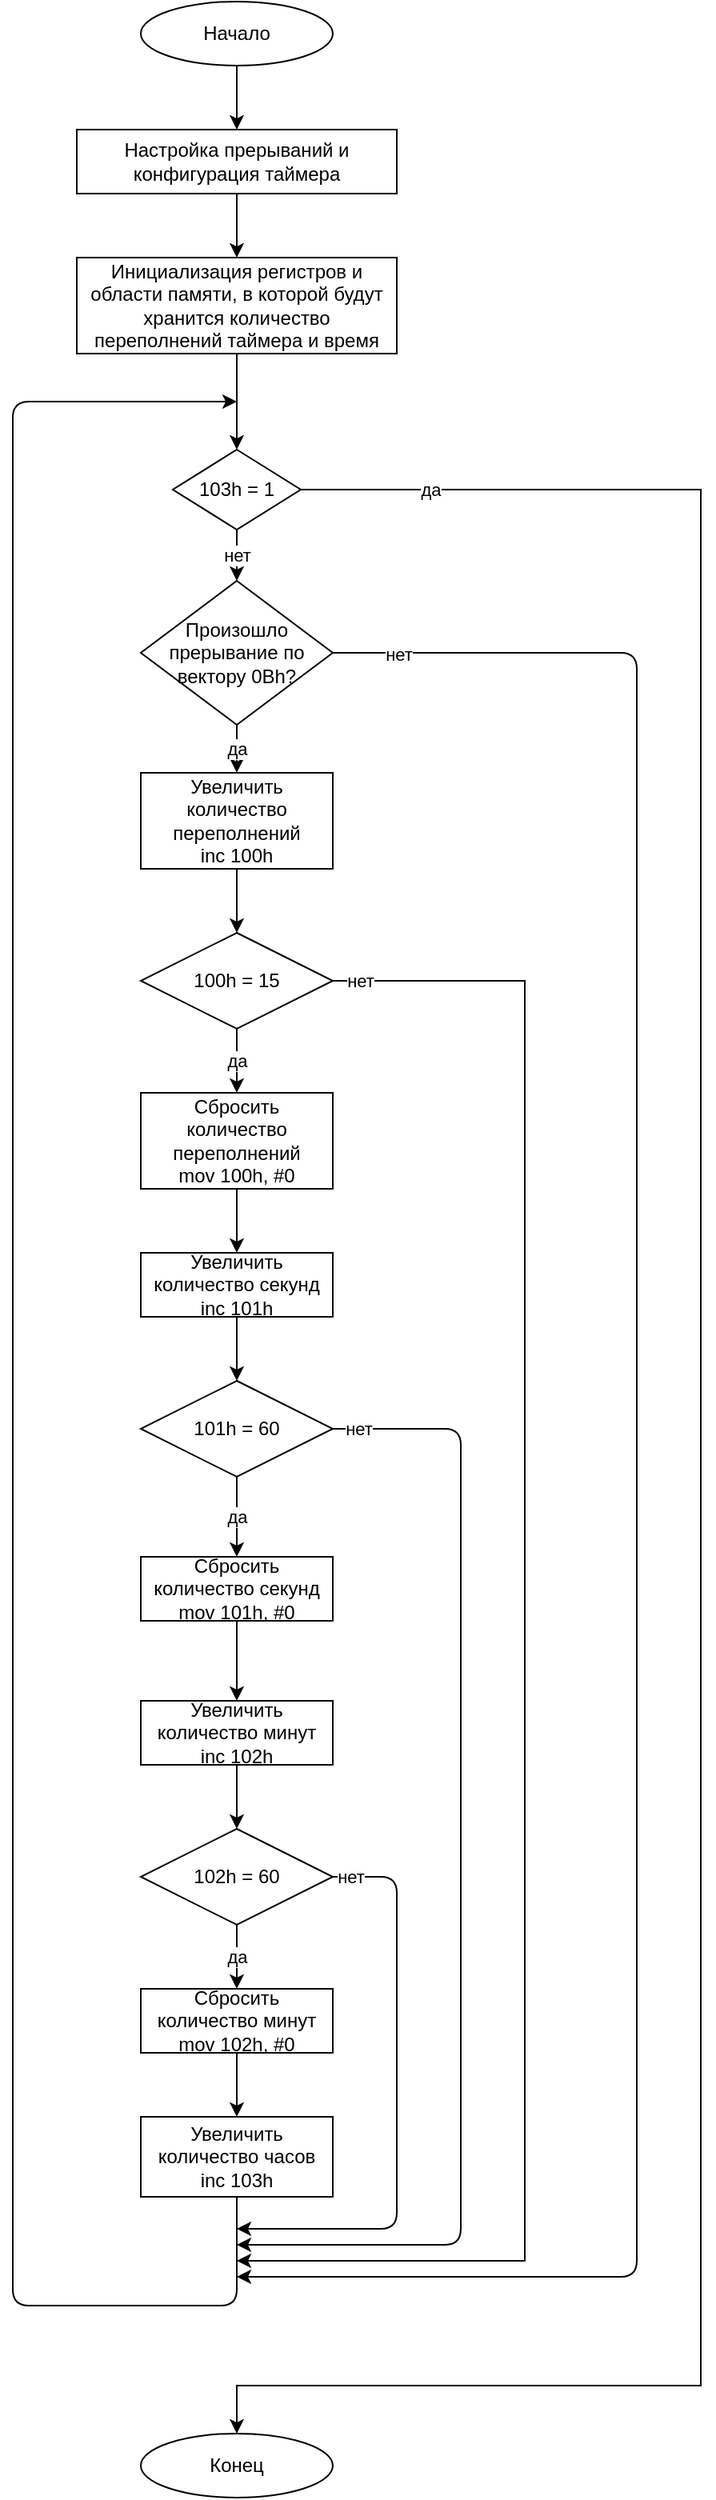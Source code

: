 <mxfile version="12.9.11" type="device"><diagram id="zWCmonJ7BOJjlpDsWesA" name="Page-1"><mxGraphModel dx="583" dy="627" grid="1" gridSize="10" guides="1" tooltips="1" connect="1" arrows="1" fold="1" page="1" pageScale="1" pageWidth="827" pageHeight="1169" math="0" shadow="0"><root><mxCell id="0"/><mxCell id="1" parent="0"/><mxCell id="cJqU1IqZq4EF8FkKjjTN-14" value="" style="edgeStyle=orthogonalEdgeStyle;rounded=0;orthogonalLoop=1;jettySize=auto;html=1;" edge="1" parent="1" source="cJqU1IqZq4EF8FkKjjTN-1" target="cJqU1IqZq4EF8FkKjjTN-2"><mxGeometry relative="1" as="geometry"/></mxCell><mxCell id="cJqU1IqZq4EF8FkKjjTN-1" value="Начало" style="ellipse;whiteSpace=wrap;html=1;" vertex="1" parent="1"><mxGeometry x="360" y="40" width="120" height="40" as="geometry"/></mxCell><mxCell id="cJqU1IqZq4EF8FkKjjTN-15" value="" style="edgeStyle=orthogonalEdgeStyle;rounded=0;orthogonalLoop=1;jettySize=auto;html=1;" edge="1" parent="1" source="cJqU1IqZq4EF8FkKjjTN-2" target="cJqU1IqZq4EF8FkKjjTN-3"><mxGeometry relative="1" as="geometry"/></mxCell><mxCell id="cJqU1IqZq4EF8FkKjjTN-2" value="Настройка прерываний и конфигурация таймера" style="rounded=0;whiteSpace=wrap;html=1;" vertex="1" parent="1"><mxGeometry x="320" y="120" width="200" height="40" as="geometry"/></mxCell><mxCell id="cJqU1IqZq4EF8FkKjjTN-54" value="" style="edgeStyle=orthogonalEdgeStyle;rounded=0;orthogonalLoop=1;jettySize=auto;html=1;" edge="1" parent="1" source="cJqU1IqZq4EF8FkKjjTN-3" target="cJqU1IqZq4EF8FkKjjTN-51"><mxGeometry relative="1" as="geometry"><mxPoint x="420" y="340.0" as="targetPoint"/></mxGeometry></mxCell><mxCell id="cJqU1IqZq4EF8FkKjjTN-3" value="Инициализация регистров и области памяти, в которой будут хранится количество переполнений таймера и время" style="rounded=0;whiteSpace=wrap;html=1;" vertex="1" parent="1"><mxGeometry x="320" y="200" width="200" height="60" as="geometry"/></mxCell><mxCell id="cJqU1IqZq4EF8FkKjjTN-21" value="да" style="edgeStyle=orthogonalEdgeStyle;rounded=0;orthogonalLoop=1;jettySize=auto;html=1;" edge="1" parent="1" source="cJqU1IqZq4EF8FkKjjTN-4" target="cJqU1IqZq4EF8FkKjjTN-18"><mxGeometry relative="1" as="geometry"/></mxCell><mxCell id="cJqU1IqZq4EF8FkKjjTN-4" value="Произошло прерывание по вектору 0Bh?" style="rhombus;whiteSpace=wrap;html=1;" vertex="1" parent="1"><mxGeometry x="360" y="402" width="120" height="90" as="geometry"/></mxCell><mxCell id="cJqU1IqZq4EF8FkKjjTN-31" value="" style="edgeStyle=orthogonalEdgeStyle;rounded=0;orthogonalLoop=1;jettySize=auto;html=1;" edge="1" parent="1" source="cJqU1IqZq4EF8FkKjjTN-6" target="cJqU1IqZq4EF8FkKjjTN-8"><mxGeometry relative="1" as="geometry"/></mxCell><mxCell id="cJqU1IqZq4EF8FkKjjTN-6" value="Увеличить количество секунд&lt;br&gt;inc 101h" style="rounded=0;whiteSpace=wrap;html=1;" vertex="1" parent="1"><mxGeometry x="360" y="822" width="120" height="40" as="geometry"/></mxCell><mxCell id="cJqU1IqZq4EF8FkKjjTN-34" value="да" style="edgeStyle=orthogonalEdgeStyle;rounded=0;orthogonalLoop=1;jettySize=auto;html=1;" edge="1" parent="1" source="cJqU1IqZq4EF8FkKjjTN-8" target="cJqU1IqZq4EF8FkKjjTN-12"><mxGeometry relative="1" as="geometry"/></mxCell><mxCell id="cJqU1IqZq4EF8FkKjjTN-8" value="101h = 60" style="rhombus;whiteSpace=wrap;html=1;" vertex="1" parent="1"><mxGeometry x="360" y="902" width="120" height="60" as="geometry"/></mxCell><mxCell id="cJqU1IqZq4EF8FkKjjTN-36" value="" style="edgeStyle=orthogonalEdgeStyle;rounded=0;orthogonalLoop=1;jettySize=auto;html=1;" edge="1" parent="1" source="cJqU1IqZq4EF8FkKjjTN-9" target="cJqU1IqZq4EF8FkKjjTN-11"><mxGeometry relative="1" as="geometry"/></mxCell><mxCell id="cJqU1IqZq4EF8FkKjjTN-9" value="Увеличить количество минут&lt;br&gt;inc 102h" style="rounded=0;whiteSpace=wrap;html=1;" vertex="1" parent="1"><mxGeometry x="360" y="1102" width="120" height="40" as="geometry"/></mxCell><mxCell id="cJqU1IqZq4EF8FkKjjTN-10" value="Увеличить количество часов&lt;br&gt;inc 103h" style="rounded=0;whiteSpace=wrap;html=1;" vertex="1" parent="1"><mxGeometry x="360" y="1362" width="120" height="50" as="geometry"/></mxCell><mxCell id="cJqU1IqZq4EF8FkKjjTN-37" value="да" style="edgeStyle=orthogonalEdgeStyle;rounded=0;orthogonalLoop=1;jettySize=auto;html=1;" edge="1" parent="1" source="cJqU1IqZq4EF8FkKjjTN-11" target="cJqU1IqZq4EF8FkKjjTN-13"><mxGeometry relative="1" as="geometry"/></mxCell><mxCell id="cJqU1IqZq4EF8FkKjjTN-11" value="102h = 60" style="rhombus;whiteSpace=wrap;html=1;" vertex="1" parent="1"><mxGeometry x="360" y="1182" width="120" height="60" as="geometry"/></mxCell><mxCell id="cJqU1IqZq4EF8FkKjjTN-35" value="" style="edgeStyle=orthogonalEdgeStyle;rounded=0;orthogonalLoop=1;jettySize=auto;html=1;" edge="1" parent="1" source="cJqU1IqZq4EF8FkKjjTN-12" target="cJqU1IqZq4EF8FkKjjTN-9"><mxGeometry relative="1" as="geometry"/></mxCell><mxCell id="cJqU1IqZq4EF8FkKjjTN-12" value="Сбросить количество секунд&lt;br&gt;mov 101h, #0" style="rounded=0;whiteSpace=wrap;html=1;" vertex="1" parent="1"><mxGeometry x="360" y="1012" width="120" height="40" as="geometry"/></mxCell><mxCell id="cJqU1IqZq4EF8FkKjjTN-38" value="" style="edgeStyle=orthogonalEdgeStyle;rounded=0;orthogonalLoop=1;jettySize=auto;html=1;" edge="1" parent="1" source="cJqU1IqZq4EF8FkKjjTN-13" target="cJqU1IqZq4EF8FkKjjTN-10"><mxGeometry relative="1" as="geometry"/></mxCell><mxCell id="cJqU1IqZq4EF8FkKjjTN-13" value="Сбросить количество минут&lt;br&gt;mov 102h, #0" style="rounded=0;whiteSpace=wrap;html=1;" vertex="1" parent="1"><mxGeometry x="360" y="1282" width="120" height="40" as="geometry"/></mxCell><mxCell id="cJqU1IqZq4EF8FkKjjTN-22" value="" style="edgeStyle=orthogonalEdgeStyle;rounded=0;orthogonalLoop=1;jettySize=auto;html=1;" edge="1" parent="1" source="cJqU1IqZq4EF8FkKjjTN-18" target="cJqU1IqZq4EF8FkKjjTN-19"><mxGeometry relative="1" as="geometry"/></mxCell><mxCell id="cJqU1IqZq4EF8FkKjjTN-18" value="Увеличить количество переполнений&lt;br&gt;inc 100h" style="rounded=0;whiteSpace=wrap;html=1;" vertex="1" parent="1"><mxGeometry x="360" y="522" width="120" height="60" as="geometry"/></mxCell><mxCell id="cJqU1IqZq4EF8FkKjjTN-28" value="да" style="edgeStyle=orthogonalEdgeStyle;rounded=0;orthogonalLoop=1;jettySize=auto;html=1;" edge="1" parent="1" source="cJqU1IqZq4EF8FkKjjTN-19" target="cJqU1IqZq4EF8FkKjjTN-27"><mxGeometry relative="1" as="geometry"/></mxCell><mxCell id="cJqU1IqZq4EF8FkKjjTN-43" value="" style="edgeStyle=orthogonalEdgeStyle;rounded=0;orthogonalLoop=1;jettySize=auto;html=1;" edge="1" parent="1" source="cJqU1IqZq4EF8FkKjjTN-19"><mxGeometry relative="1" as="geometry"><mxPoint x="420" y="1452" as="targetPoint"/><Array as="points"><mxPoint x="600" y="652"/><mxPoint x="600" y="1452"/></Array></mxGeometry></mxCell><mxCell id="cJqU1IqZq4EF8FkKjjTN-44" value="нет" style="edgeLabel;html=1;align=center;verticalAlign=middle;resizable=0;points=[];" vertex="1" connectable="0" parent="cJqU1IqZq4EF8FkKjjTN-43"><mxGeometry x="-0.969" relative="1" as="geometry"><mxPoint as="offset"/></mxGeometry></mxCell><mxCell id="cJqU1IqZq4EF8FkKjjTN-19" value="100h = 15" style="rhombus;whiteSpace=wrap;html=1;" vertex="1" parent="1"><mxGeometry x="360" y="622" width="120" height="60" as="geometry"/></mxCell><mxCell id="cJqU1IqZq4EF8FkKjjTN-30" value="" style="edgeStyle=orthogonalEdgeStyle;rounded=0;orthogonalLoop=1;jettySize=auto;html=1;" edge="1" parent="1" source="cJqU1IqZq4EF8FkKjjTN-27" target="cJqU1IqZq4EF8FkKjjTN-6"><mxGeometry relative="1" as="geometry"><mxPoint x="420" y="862" as="targetPoint"/></mxGeometry></mxCell><mxCell id="cJqU1IqZq4EF8FkKjjTN-27" value="Сбросить количество переполнений&lt;br&gt;mov 100h, #0" style="rounded=0;whiteSpace=wrap;html=1;" vertex="1" parent="1"><mxGeometry x="360" y="722" width="120" height="60" as="geometry"/></mxCell><mxCell id="cJqU1IqZq4EF8FkKjjTN-39" value="" style="endArrow=classic;html=1;exitX=0.5;exitY=1;exitDx=0;exitDy=0;" edge="1" parent="1" source="cJqU1IqZq4EF8FkKjjTN-10"><mxGeometry width="50" height="50" relative="1" as="geometry"><mxPoint x="330" y="1642" as="sourcePoint"/><mxPoint x="420" y="290" as="targetPoint"/><Array as="points"><mxPoint x="420" y="1480"/><mxPoint x="350" y="1480"/><mxPoint x="280" y="1480"/><mxPoint x="280" y="290"/></Array></mxGeometry></mxCell><mxCell id="cJqU1IqZq4EF8FkKjjTN-40" value="" style="endArrow=classic;html=1;exitX=1;exitY=0.5;exitDx=0;exitDy=0;" edge="1" parent="1" source="cJqU1IqZq4EF8FkKjjTN-4"><mxGeometry width="50" height="50" relative="1" as="geometry"><mxPoint x="560" y="522" as="sourcePoint"/><mxPoint x="420" y="1462" as="targetPoint"/><Array as="points"><mxPoint x="670" y="447"/><mxPoint x="670" y="1462"/></Array></mxGeometry></mxCell><mxCell id="cJqU1IqZq4EF8FkKjjTN-41" value="нет" style="edgeLabel;html=1;align=center;verticalAlign=middle;resizable=0;points=[];" vertex="1" connectable="0" parent="cJqU1IqZq4EF8FkKjjTN-40"><mxGeometry x="-0.944" y="-1" relative="1" as="geometry"><mxPoint as="offset"/></mxGeometry></mxCell><mxCell id="cJqU1IqZq4EF8FkKjjTN-45" value="" style="endArrow=classic;html=1;exitX=1;exitY=0.5;exitDx=0;exitDy=0;" edge="1" parent="1" source="cJqU1IqZq4EF8FkKjjTN-8"><mxGeometry width="50" height="50" relative="1" as="geometry"><mxPoint x="540" y="962" as="sourcePoint"/><mxPoint x="420" y="1442" as="targetPoint"/><Array as="points"><mxPoint x="560" y="932"/><mxPoint x="560" y="1442"/></Array></mxGeometry></mxCell><mxCell id="cJqU1IqZq4EF8FkKjjTN-46" value="нет" style="edgeLabel;html=1;align=center;verticalAlign=middle;resizable=0;points=[];" vertex="1" connectable="0" parent="cJqU1IqZq4EF8FkKjjTN-45"><mxGeometry x="-0.957" relative="1" as="geometry"><mxPoint as="offset"/></mxGeometry></mxCell><mxCell id="cJqU1IqZq4EF8FkKjjTN-49" value="" style="endArrow=classic;html=1;exitX=1;exitY=0.5;exitDx=0;exitDy=0;" edge="1" parent="1" source="cJqU1IqZq4EF8FkKjjTN-11"><mxGeometry width="50" height="50" relative="1" as="geometry"><mxPoint x="520" y="1222" as="sourcePoint"/><mxPoint x="420" y="1432" as="targetPoint"/><Array as="points"><mxPoint x="520" y="1212"/><mxPoint x="520" y="1432"/></Array></mxGeometry></mxCell><mxCell id="cJqU1IqZq4EF8FkKjjTN-50" value="нет" style="edgeLabel;html=1;align=center;verticalAlign=middle;resizable=0;points=[];" vertex="1" connectable="0" parent="cJqU1IqZq4EF8FkKjjTN-49"><mxGeometry x="-0.938" relative="1" as="geometry"><mxPoint as="offset"/></mxGeometry></mxCell><mxCell id="cJqU1IqZq4EF8FkKjjTN-52" value="нет" style="edgeStyle=orthogonalEdgeStyle;rounded=0;orthogonalLoop=1;jettySize=auto;html=1;" edge="1" parent="1" source="cJqU1IqZq4EF8FkKjjTN-51" target="cJqU1IqZq4EF8FkKjjTN-4"><mxGeometry relative="1" as="geometry"/></mxCell><mxCell id="cJqU1IqZq4EF8FkKjjTN-56" value="" style="edgeStyle=orthogonalEdgeStyle;rounded=0;orthogonalLoop=1;jettySize=auto;html=1;exitX=1;exitY=0.5;exitDx=0;exitDy=0;" edge="1" parent="1" source="cJqU1IqZq4EF8FkKjjTN-51"><mxGeometry relative="1" as="geometry"><mxPoint x="420" y="1560" as="targetPoint"/><Array as="points"><mxPoint x="710" y="345"/><mxPoint x="710" y="1530"/></Array></mxGeometry></mxCell><mxCell id="cJqU1IqZq4EF8FkKjjTN-58" value="да" style="edgeLabel;html=1;align=center;verticalAlign=middle;resizable=0;points=[];" vertex="1" connectable="0" parent="cJqU1IqZq4EF8FkKjjTN-56"><mxGeometry x="-0.908" y="-1" relative="1" as="geometry"><mxPoint y="-1" as="offset"/></mxGeometry></mxCell><mxCell id="cJqU1IqZq4EF8FkKjjTN-51" value="103h = 1" style="rhombus;whiteSpace=wrap;html=1;" vertex="1" parent="1"><mxGeometry x="380" y="320" width="80" height="50" as="geometry"/></mxCell><mxCell id="cJqU1IqZq4EF8FkKjjTN-59" value="Конец" style="ellipse;whiteSpace=wrap;html=1;" vertex="1" parent="1"><mxGeometry x="360" y="1560" width="120" height="40" as="geometry"/></mxCell></root></mxGraphModel></diagram></mxfile>